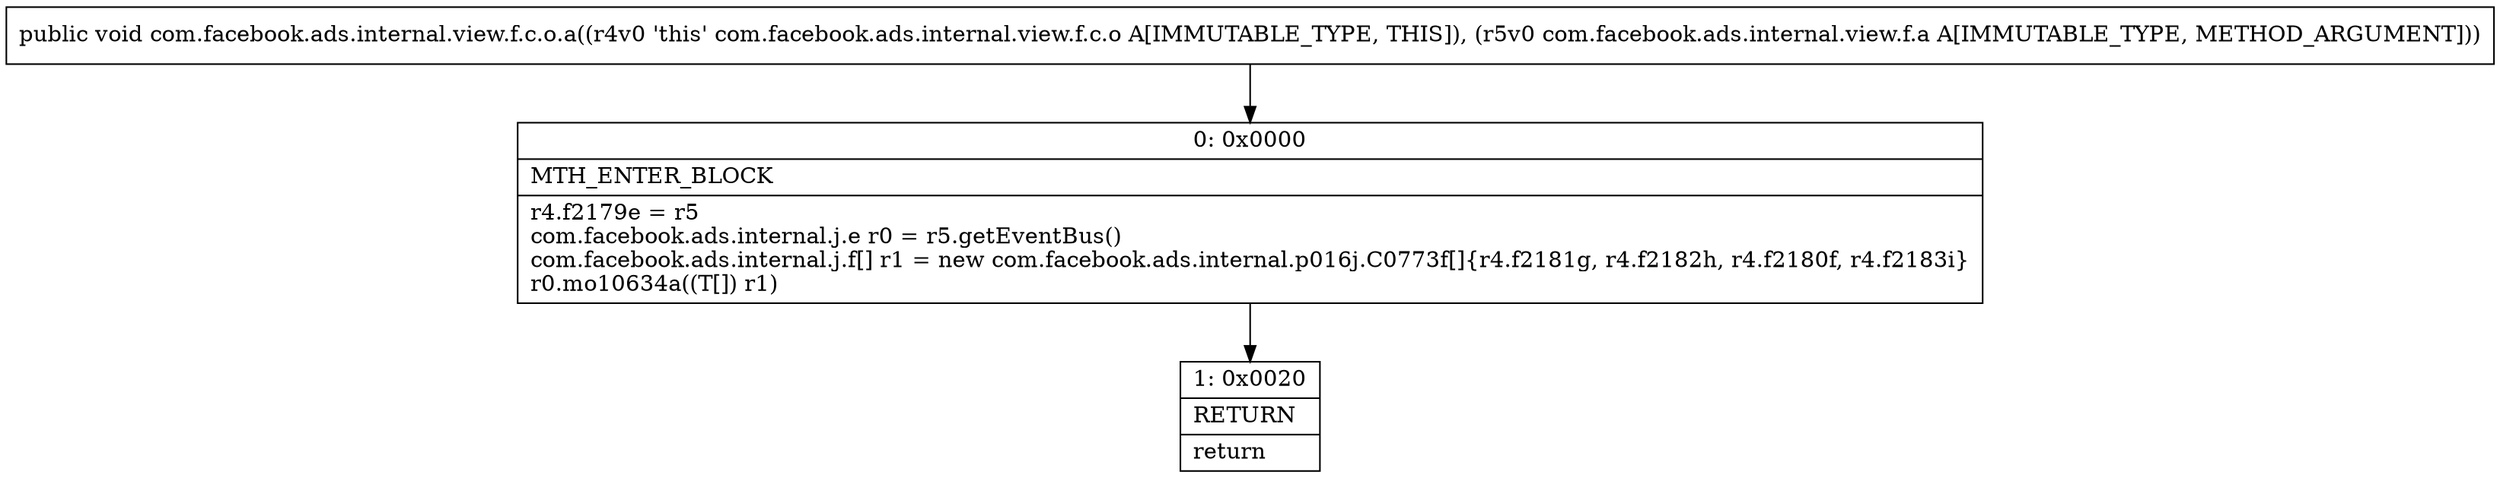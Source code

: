 digraph "CFG forcom.facebook.ads.internal.view.f.c.o.a(Lcom\/facebook\/ads\/internal\/view\/f\/a;)V" {
Node_0 [shape=record,label="{0\:\ 0x0000|MTH_ENTER_BLOCK\l|r4.f2179e = r5\lcom.facebook.ads.internal.j.e r0 = r5.getEventBus()\lcom.facebook.ads.internal.j.f[] r1 = new com.facebook.ads.internal.p016j.C0773f[]\{r4.f2181g, r4.f2182h, r4.f2180f, r4.f2183i\}\lr0.mo10634a((T[]) r1)\l}"];
Node_1 [shape=record,label="{1\:\ 0x0020|RETURN\l|return\l}"];
MethodNode[shape=record,label="{public void com.facebook.ads.internal.view.f.c.o.a((r4v0 'this' com.facebook.ads.internal.view.f.c.o A[IMMUTABLE_TYPE, THIS]), (r5v0 com.facebook.ads.internal.view.f.a A[IMMUTABLE_TYPE, METHOD_ARGUMENT])) }"];
MethodNode -> Node_0;
Node_0 -> Node_1;
}

